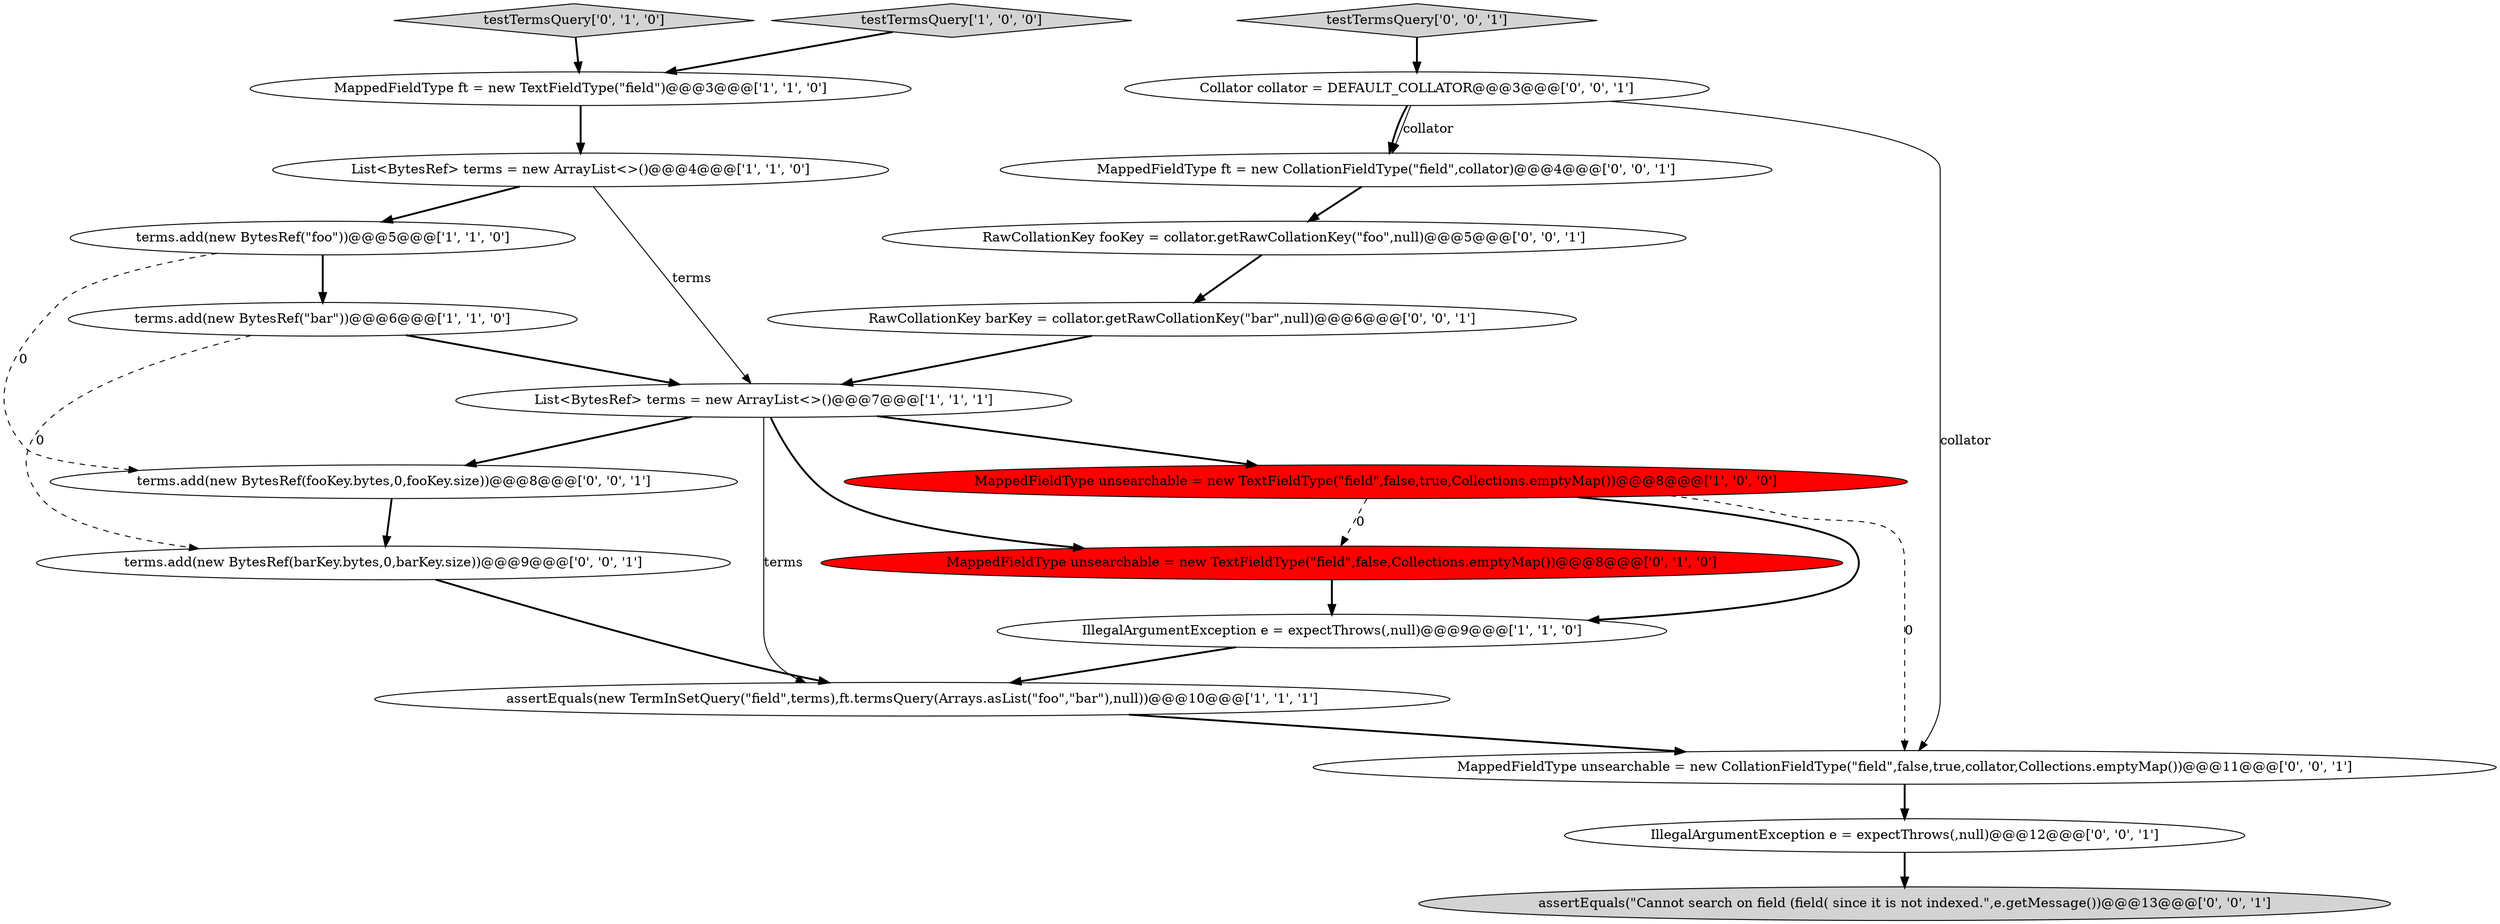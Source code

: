 digraph {
5 [style = filled, label = "List<BytesRef> terms = new ArrayList<>()@@@4@@@['1', '1', '0']", fillcolor = white, shape = ellipse image = "AAA0AAABBB1BBB"];
18 [style = filled, label = "assertEquals(\"Cannot search on field (field( since it is not indexed.\",e.getMessage())@@@13@@@['0', '0', '1']", fillcolor = lightgray, shape = ellipse image = "AAA0AAABBB3BBB"];
20 [style = filled, label = "Collator collator = DEFAULT_COLLATOR@@@3@@@['0', '0', '1']", fillcolor = white, shape = ellipse image = "AAA0AAABBB3BBB"];
3 [style = filled, label = "List<BytesRef> terms = new ArrayList<>()@@@7@@@['1', '1', '1']", fillcolor = white, shape = ellipse image = "AAA0AAABBB1BBB"];
0 [style = filled, label = "terms.add(new BytesRef(\"bar\"))@@@6@@@['1', '1', '0']", fillcolor = white, shape = ellipse image = "AAA0AAABBB1BBB"];
10 [style = filled, label = "testTermsQuery['0', '1', '0']", fillcolor = lightgray, shape = diamond image = "AAA0AAABBB2BBB"];
1 [style = filled, label = "IllegalArgumentException e = expectThrows(,null)@@@9@@@['1', '1', '0']", fillcolor = white, shape = ellipse image = "AAA0AAABBB1BBB"];
8 [style = filled, label = "testTermsQuery['1', '0', '0']", fillcolor = lightgray, shape = diamond image = "AAA0AAABBB1BBB"];
14 [style = filled, label = "IllegalArgumentException e = expectThrows(,null)@@@12@@@['0', '0', '1']", fillcolor = white, shape = ellipse image = "AAA0AAABBB3BBB"];
9 [style = filled, label = "MappedFieldType unsearchable = new TextFieldType(\"field\",false,Collections.emptyMap())@@@8@@@['0', '1', '0']", fillcolor = red, shape = ellipse image = "AAA1AAABBB2BBB"];
13 [style = filled, label = "terms.add(new BytesRef(fooKey.bytes,0,fooKey.size))@@@8@@@['0', '0', '1']", fillcolor = white, shape = ellipse image = "AAA0AAABBB3BBB"];
11 [style = filled, label = "RawCollationKey fooKey = collator.getRawCollationKey(\"foo\",null)@@@5@@@['0', '0', '1']", fillcolor = white, shape = ellipse image = "AAA0AAABBB3BBB"];
12 [style = filled, label = "RawCollationKey barKey = collator.getRawCollationKey(\"bar\",null)@@@6@@@['0', '0', '1']", fillcolor = white, shape = ellipse image = "AAA0AAABBB3BBB"];
17 [style = filled, label = "MappedFieldType unsearchable = new CollationFieldType(\"field\",false,true,collator,Collections.emptyMap())@@@11@@@['0', '0', '1']", fillcolor = white, shape = ellipse image = "AAA0AAABBB3BBB"];
7 [style = filled, label = "terms.add(new BytesRef(\"foo\"))@@@5@@@['1', '1', '0']", fillcolor = white, shape = ellipse image = "AAA0AAABBB1BBB"];
2 [style = filled, label = "assertEquals(new TermInSetQuery(\"field\",terms),ft.termsQuery(Arrays.asList(\"foo\",\"bar\"),null))@@@10@@@['1', '1', '1']", fillcolor = white, shape = ellipse image = "AAA0AAABBB1BBB"];
4 [style = filled, label = "MappedFieldType unsearchable = new TextFieldType(\"field\",false,true,Collections.emptyMap())@@@8@@@['1', '0', '0']", fillcolor = red, shape = ellipse image = "AAA1AAABBB1BBB"];
6 [style = filled, label = "MappedFieldType ft = new TextFieldType(\"field\")@@@3@@@['1', '1', '0']", fillcolor = white, shape = ellipse image = "AAA0AAABBB1BBB"];
15 [style = filled, label = "testTermsQuery['0', '0', '1']", fillcolor = lightgray, shape = diamond image = "AAA0AAABBB3BBB"];
16 [style = filled, label = "terms.add(new BytesRef(barKey.bytes,0,barKey.size))@@@9@@@['0', '0', '1']", fillcolor = white, shape = ellipse image = "AAA0AAABBB3BBB"];
19 [style = filled, label = "MappedFieldType ft = new CollationFieldType(\"field\",collator)@@@4@@@['0', '0', '1']", fillcolor = white, shape = ellipse image = "AAA0AAABBB3BBB"];
2->17 [style = bold, label=""];
0->3 [style = bold, label=""];
4->17 [style = dashed, label="0"];
0->16 [style = dashed, label="0"];
20->17 [style = solid, label="collator"];
19->11 [style = bold, label=""];
7->0 [style = bold, label=""];
8->6 [style = bold, label=""];
11->12 [style = bold, label=""];
16->2 [style = bold, label=""];
3->4 [style = bold, label=""];
10->6 [style = bold, label=""];
13->16 [style = bold, label=""];
5->3 [style = solid, label="terms"];
3->9 [style = bold, label=""];
4->9 [style = dashed, label="0"];
6->5 [style = bold, label=""];
17->14 [style = bold, label=""];
15->20 [style = bold, label=""];
7->13 [style = dashed, label="0"];
3->13 [style = bold, label=""];
5->7 [style = bold, label=""];
14->18 [style = bold, label=""];
4->1 [style = bold, label=""];
1->2 [style = bold, label=""];
12->3 [style = bold, label=""];
3->2 [style = solid, label="terms"];
9->1 [style = bold, label=""];
20->19 [style = bold, label=""];
20->19 [style = solid, label="collator"];
}
